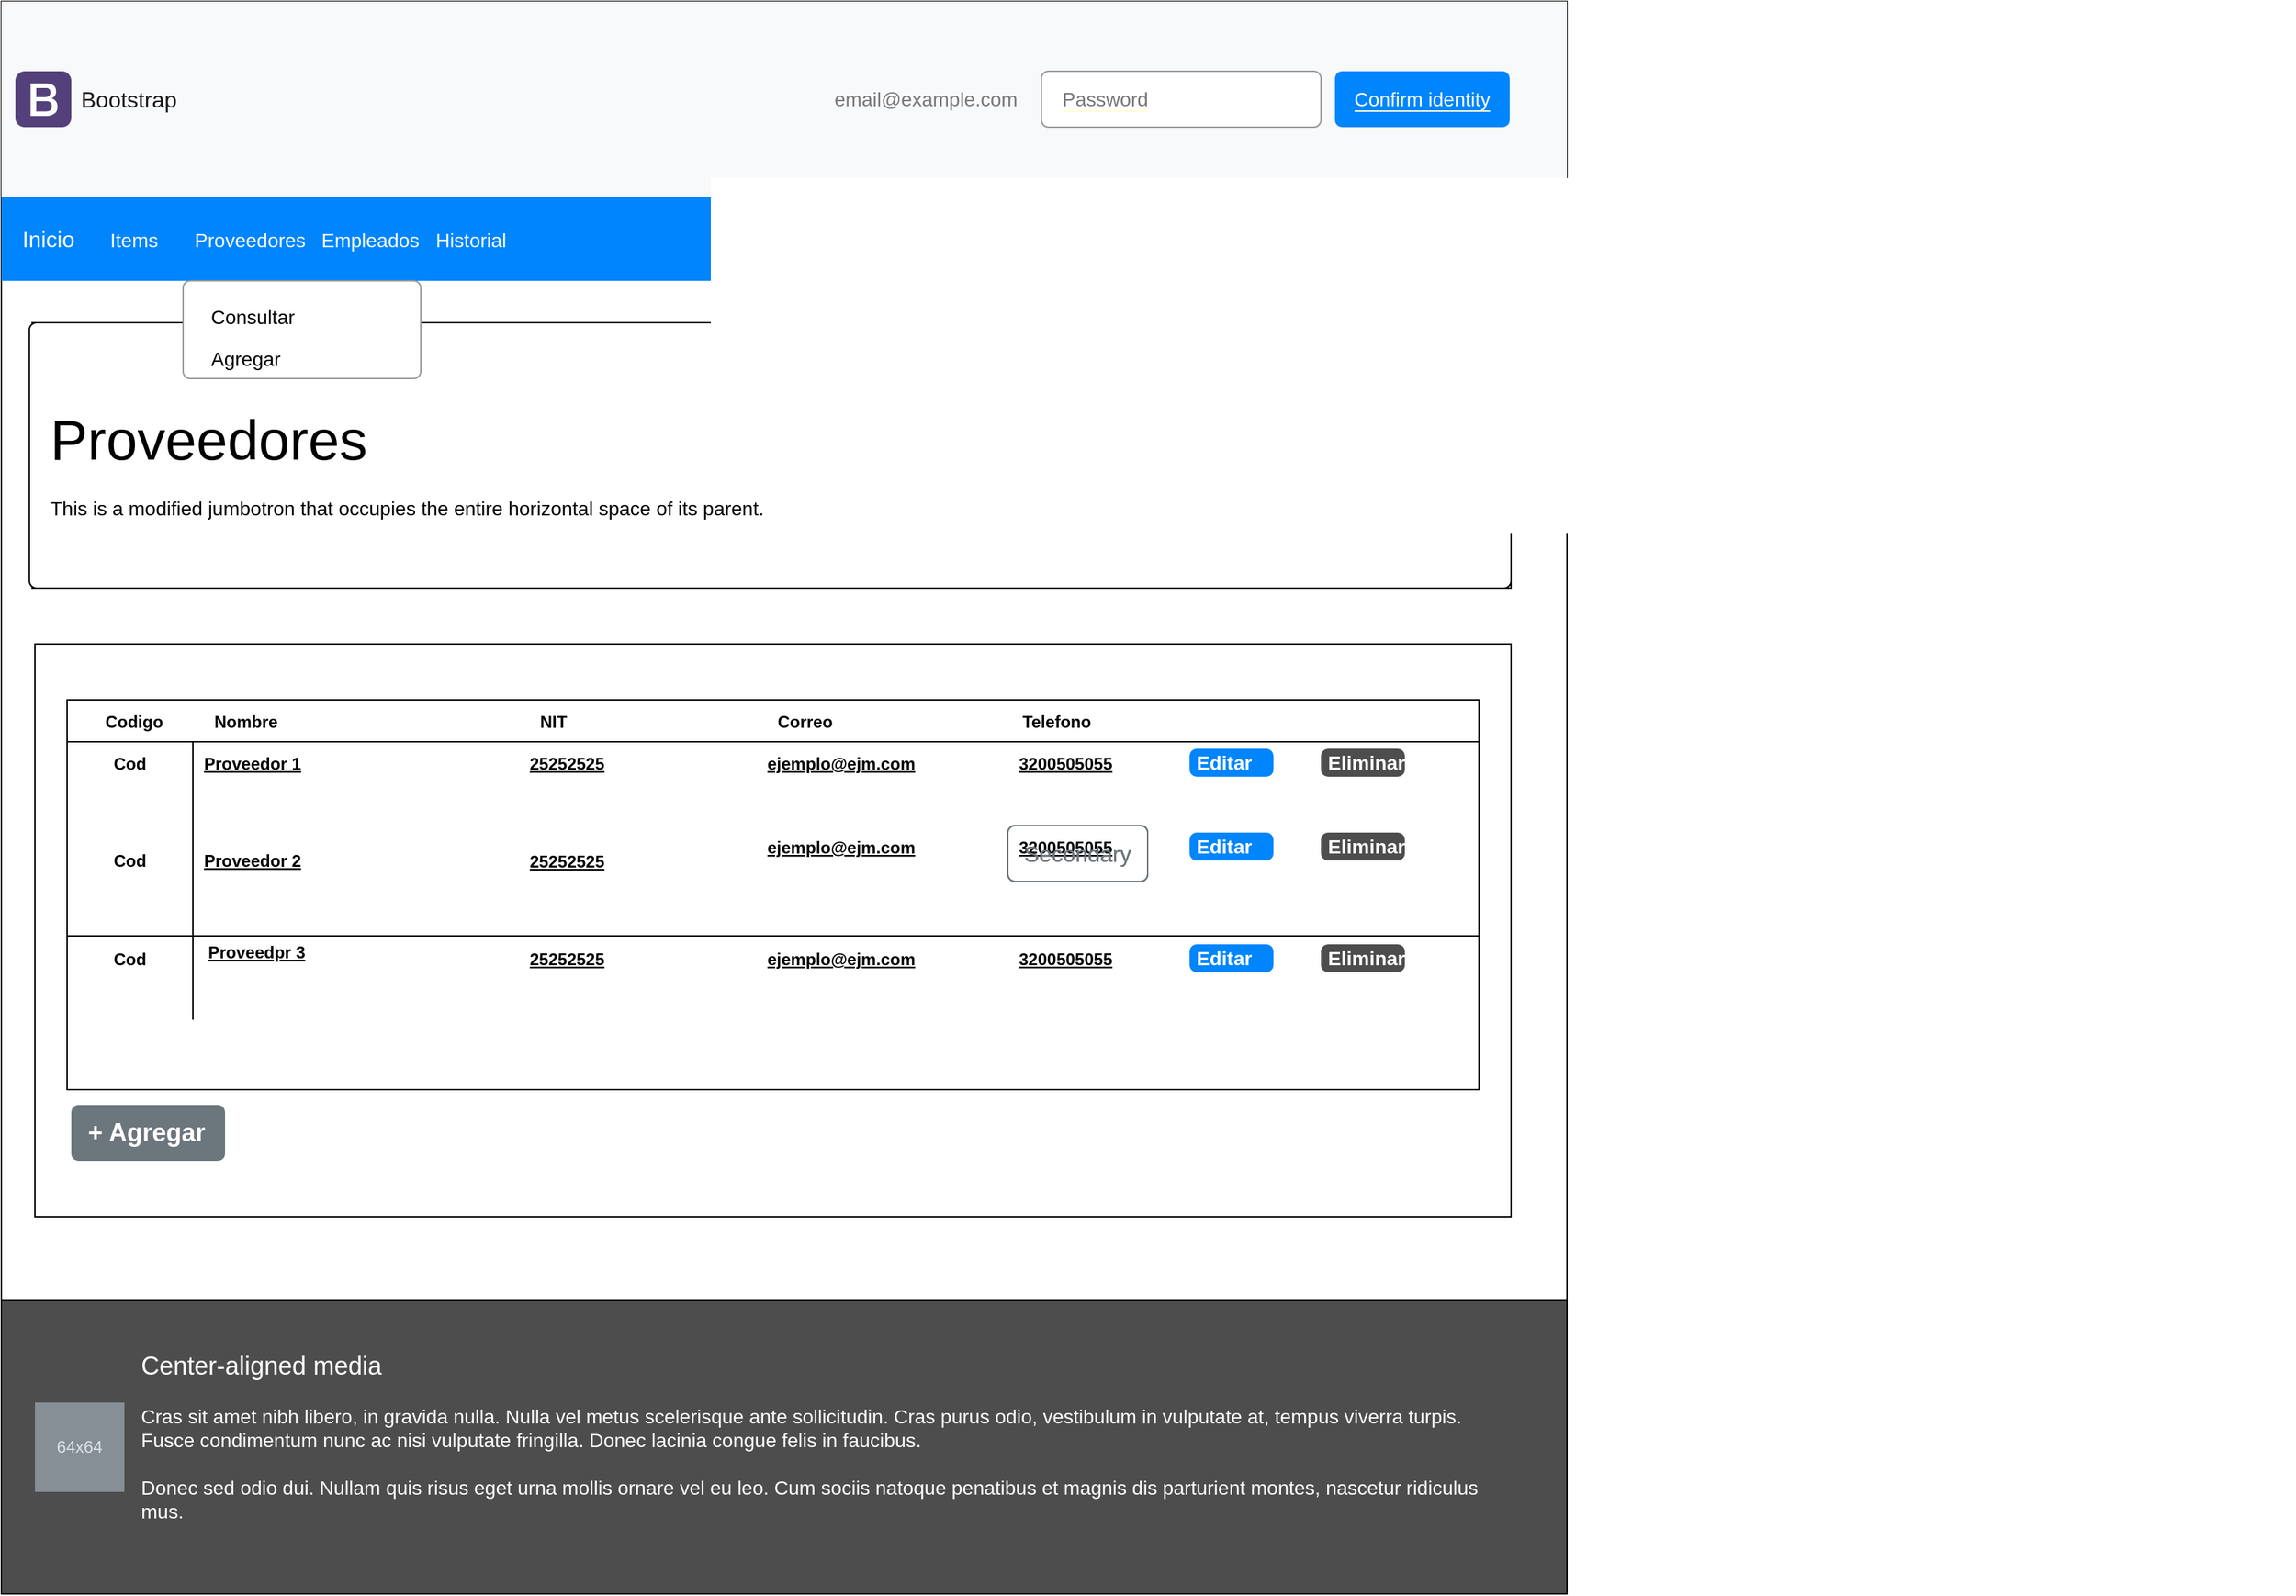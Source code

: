 <mxfile version="20.2.7" type="github">
  <diagram name="Page-1" id="c9db0220-8083-56f3-ca83-edcdcd058819">
    <mxGraphModel dx="868" dy="460" grid="1" gridSize="10" guides="1" tooltips="1" connect="1" arrows="1" fold="1" page="1" pageScale="1.5" pageWidth="826" pageHeight="1169" background="none" math="0" shadow="0">
      <root>
        <mxCell id="0" style=";html=1;" />
        <mxCell id="1" style=";html=1;" parent="0" />
        <mxCell id="CzayqD42HPKcdpD6ieUK-1" value="" style="rounded=0;whiteSpace=wrap;html=1;" parent="1" vertex="1">
          <mxGeometry x="40" y="20" width="1120" height="1120" as="geometry" />
        </mxCell>
        <mxCell id="CzayqD42HPKcdpD6ieUK-2" value="" style="rounded=0;whiteSpace=wrap;html=1;" parent="1" vertex="1">
          <mxGeometry x="40" y="40" width="1120" height="120" as="geometry" />
        </mxCell>
        <mxCell id="CzayqD42HPKcdpD6ieUK-4" value="Inicio" style="html=1;shadow=0;dashed=0;fillColor=#0085FC;strokeColor=none;fontSize=16;fontColor=#FFFFFF;align=left;spacing=15;" parent="1" vertex="1">
          <mxGeometry x="40" y="160" width="1120" height="60" as="geometry" />
        </mxCell>
        <mxCell id="CzayqD42HPKcdpD6ieUK-5" value="Items" style="fillColor=none;strokeColor=none;fontSize=14;fontColor=#ffffff;align=center;" parent="CzayqD42HPKcdpD6ieUK-4" vertex="1">
          <mxGeometry width="70" height="40" relative="1" as="geometry">
            <mxPoint x="60" y="10" as="offset" />
          </mxGeometry>
        </mxCell>
        <mxCell id="CzayqD42HPKcdpD6ieUK-6" value="Proveedores" style="fillColor=none;strokeColor=none;fontSize=14;fontColor=#FFFFFF;align=center;" parent="CzayqD42HPKcdpD6ieUK-4" vertex="1">
          <mxGeometry width="70" height="40" relative="1" as="geometry">
            <mxPoint x="143" y="10" as="offset" />
          </mxGeometry>
        </mxCell>
        <mxCell id="CzayqD42HPKcdpD6ieUK-7" value="Empleados" style="fillColor=none;strokeColor=none;fontSize=14;fontColor=#FFFFFF;align=center;spacingRight=0;" parent="CzayqD42HPKcdpD6ieUK-4" vertex="1">
          <mxGeometry width="80" height="40" relative="1" as="geometry">
            <mxPoint x="224" y="10" as="offset" />
          </mxGeometry>
        </mxCell>
        <mxCell id="CzayqD42HPKcdpD6ieUK-8" value="Historial" style="fillColor=none;strokeColor=none;fontSize=14;fontColor=#FFFFFF;align=center;" parent="CzayqD42HPKcdpD6ieUK-4" vertex="1">
          <mxGeometry width="80" height="40" relative="1" as="geometry">
            <mxPoint x="296" y="10" as="offset" />
          </mxGeometry>
        </mxCell>
        <mxCell id="CzayqD42HPKcdpD6ieUK-9" value="" style="rounded=0;whiteSpace=wrap;html=1;fontColor=#000000;fontSize=51;" parent="1" vertex="1">
          <mxGeometry x="62" y="250" width="1058" height="190" as="geometry" />
        </mxCell>
        <mxCell id="CzayqD42HPKcdpD6ieUK-10" value="" style="rounded=0;whiteSpace=wrap;html=1;fontSize=51;fontColor=#000000;" parent="1" vertex="1">
          <mxGeometry x="64" y="480" width="1056" height="410" as="geometry" />
        </mxCell>
        <mxCell id="CzayqD42HPKcdpD6ieUK-11" value="" style="rounded=0;whiteSpace=wrap;html=1;fontSize=51;fontColor=#000000;fillStyle=auto;fillColor=#4D4D4D;" parent="1" vertex="1">
          <mxGeometry x="40" y="950" width="1120" height="210" as="geometry" />
        </mxCell>
        <mxCell id="arGuOmY1OhzPTYsuh53o-4" value="Bootstrap" style="html=1;shadow=0;dashed=0;fillColor=#F8F9FA;strokeColor=none;fontSize=16;fontColor=#181819;align=left;spacing=2;spacingLeft=55;" parent="1" vertex="1">
          <mxGeometry x="40" y="20" width="1120" height="140" as="geometry" />
        </mxCell>
        <mxCell id="arGuOmY1OhzPTYsuh53o-5" value="" style="html=1;shadow=0;dashed=0;shape=mxgraph.bootstrap.logo;fillColor=#54407A;strokeColor=none;sketch=0;" parent="arGuOmY1OhzPTYsuh53o-4" vertex="1">
          <mxGeometry width="40" height="40" relative="1" as="geometry">
            <mxPoint x="10" y="50" as="offset" />
          </mxGeometry>
        </mxCell>
        <mxCell id="arGuOmY1OhzPTYsuh53o-18" value="email@example.com" style="strokeColor=none;fillColor=none;fontColor=#777777;whiteSpace=wrap;align=left;verticalAlign=middle;fontStyle=0;fontSize=14;labelBackgroundColor=none;" parent="arGuOmY1OhzPTYsuh53o-4" vertex="1">
          <mxGeometry x="594" y="50" width="150" height="40" as="geometry" />
        </mxCell>
        <mxCell id="arGuOmY1OhzPTYsuh53o-19" value="&lt;span style=&quot;background-color: rgb(255, 255, 255);&quot;&gt;Password&lt;/span&gt;" style="html=1;shadow=0;dashed=0;shape=mxgraph.bootstrap.rrect;rSize=5;strokeColor=#999999;fillColor=#ffffff;fontColor=#777777;whiteSpace=wrap;align=left;verticalAlign=middle;fontStyle=0;fontSize=14;spacing=15;labelBackgroundColor=#FFFFCC;" parent="arGuOmY1OhzPTYsuh53o-4" vertex="1">
          <mxGeometry x="744" y="50" width="200" height="40" as="geometry" />
        </mxCell>
        <mxCell id="arGuOmY1OhzPTYsuh53o-20" value="&lt;span style=&quot;background-color: rgb(0, 133, 252);&quot;&gt;Confirm identity&lt;/span&gt;" style="html=1;shadow=0;dashed=0;shape=mxgraph.bootstrap.rrect;rSize=5;strokeColor=none;fillColor=#0085FC;fontColor=#ffffff;whiteSpace=wrap;align=center;verticalAlign=middle;fontStyle=0;fontSize=14;spacing=14;labelBackgroundColor=#FFFFCC;" parent="arGuOmY1OhzPTYsuh53o-4" vertex="1">
          <mxGeometry x="954" y="50" width="125" height="40" as="geometry" />
        </mxCell>
        <mxCell id="arGuOmY1OhzPTYsuh53o-6" value="&lt;span style=&quot;font-size: 40px;&quot;&gt;Proveedores&lt;/span&gt;&lt;br&gt;&lt;br&gt;This is a modified jumbotron that occupies the entire horizontal space of its parent." style="html=1;shadow=0;dashed=0;shape=mxgraph.bootstrap.rrect;rSize=5;html=1;whiteSpace=wrap;align=left;spacing=15;fontSize=14;verticalAlign=top;spacingTop=40;" parent="1" vertex="1">
          <mxGeometry x="60" y="250" width="1060" height="190" as="geometry" />
        </mxCell>
        <mxCell id="arGuOmY1OhzPTYsuh53o-23" value="" style="html=1;shadow=0;dashed=0;shape=mxgraph.bootstrap.rrect;rSize=5;fillColor=#ffffff;strokeColor=#999999;" parent="1" vertex="1">
          <mxGeometry x="170" y="220" width="170" height="70" as="geometry" />
        </mxCell>
        <mxCell id="arGuOmY1OhzPTYsuh53o-24" value="Consultar" style="fillColor=none;strokeColor=none;align=left;spacing=20;fontSize=14;" parent="arGuOmY1OhzPTYsuh53o-23" vertex="1">
          <mxGeometry width="170" height="30" relative="1" as="geometry">
            <mxPoint y="10" as="offset" />
          </mxGeometry>
        </mxCell>
        <mxCell id="arGuOmY1OhzPTYsuh53o-25" value="Agregar" style="fillColor=none;strokeColor=none;align=left;spacing=20;fontSize=14;" parent="arGuOmY1OhzPTYsuh53o-23" vertex="1">
          <mxGeometry width="170" height="30" relative="1" as="geometry">
            <mxPoint y="40" as="offset" />
          </mxGeometry>
        </mxCell>
        <mxCell id="arGuOmY1OhzPTYsuh53o-45" value="64x64" style="strokeColor=none;html=1;whiteSpace=wrap;fillColor=#868E96;fontColor=#DEE2E6;fillStyle=auto;" parent="1" vertex="1">
          <mxGeometry x="64" y="1023" width="64" height="64" as="geometry" />
        </mxCell>
        <mxCell id="arGuOmY1OhzPTYsuh53o-46" value="&lt;font color=&quot;#ffffff&quot;&gt;&lt;font style=&quot;font-size: 18px&quot;&gt;Center-aligned media&lt;/font&gt;&lt;br&gt;&lt;br&gt;Cras sit amet nibh libero, in gravida nulla. Nulla vel metus scelerisque ante sollicitudin. Cras purus odio, vestibulum in vulputate at, tempus viverra turpis. Fusce condimentum nunc ac nisi vulputate fringilla. Donec lacinia congue felis in faucibus.&lt;br&gt;&lt;br&gt;Donec sed odio dui. Nullam quis risus eget urna mollis ornare vel eu leo. Cum sociis natoque penatibus et magnis dis parturient montes, nascetur ridiculus mus.&lt;/font&gt;" style="strokeColor=none;fillColor=none;fontColor=#000000;perimeter=none;whiteSpace=wrap;resizeWidth=1;align=left;spacing=2;fontSize=14;verticalAlign=top;html=1;fillStyle=auto;" parent="1" vertex="1">
          <mxGeometry x="138" y="980" width="982" height="150" as="geometry" />
        </mxCell>
        <mxCell id="arGuOmY1OhzPTYsuh53o-79" value="" style="shape=table;startSize=30;container=1;collapsible=1;childLayout=tableLayout;fixedRows=1;rowLines=0;fontStyle=1;align=center;resizeLast=1;" parent="1" vertex="1">
          <mxGeometry x="87" y="520" width="1010" height="279" as="geometry" />
        </mxCell>
        <mxCell id="arGuOmY1OhzPTYsuh53o-80" value="" style="shape=tableRow;horizontal=0;startSize=0;swimlaneHead=0;swimlaneBody=0;fillColor=none;collapsible=0;dropTarget=0;points=[[0,0.5],[1,0.5]];portConstraint=eastwest;top=0;left=0;right=0;bottom=0;" parent="arGuOmY1OhzPTYsuh53o-79" vertex="1">
          <mxGeometry y="30" width="1010" height="30" as="geometry" />
        </mxCell>
        <mxCell id="arGuOmY1OhzPTYsuh53o-81" value="Cod" style="shape=partialRectangle;connectable=0;fillColor=none;top=0;left=0;bottom=0;right=0;fontStyle=1;overflow=hidden;" parent="arGuOmY1OhzPTYsuh53o-80" vertex="1">
          <mxGeometry width="90" height="30" as="geometry">
            <mxRectangle width="90" height="30" as="alternateBounds" />
          </mxGeometry>
        </mxCell>
        <mxCell id="arGuOmY1OhzPTYsuh53o-82" value="Proveedor 1" style="shape=partialRectangle;connectable=0;fillColor=none;top=0;left=0;bottom=0;right=0;align=left;spacingLeft=6;fontStyle=5;overflow=hidden;" parent="arGuOmY1OhzPTYsuh53o-80" vertex="1">
          <mxGeometry x="90" width="920" height="30" as="geometry">
            <mxRectangle width="920" height="30" as="alternateBounds" />
          </mxGeometry>
        </mxCell>
        <mxCell id="arGuOmY1OhzPTYsuh53o-83" value="" style="shape=tableRow;horizontal=0;startSize=0;swimlaneHead=0;swimlaneBody=0;fillColor=none;collapsible=0;dropTarget=0;points=[[0,0.5],[1,0.5]];portConstraint=eastwest;top=0;left=0;right=0;bottom=1;" parent="arGuOmY1OhzPTYsuh53o-79" vertex="1">
          <mxGeometry y="60" width="1010" height="109" as="geometry" />
        </mxCell>
        <mxCell id="arGuOmY1OhzPTYsuh53o-84" value="Cod" style="shape=partialRectangle;connectable=0;fillColor=none;top=0;left=0;bottom=0;right=0;fontStyle=1;overflow=hidden;" parent="arGuOmY1OhzPTYsuh53o-83" vertex="1">
          <mxGeometry width="90" height="109" as="geometry">
            <mxRectangle width="90" height="109" as="alternateBounds" />
          </mxGeometry>
        </mxCell>
        <mxCell id="arGuOmY1OhzPTYsuh53o-85" value="Proveedor 2" style="shape=partialRectangle;connectable=0;fillColor=none;top=0;left=0;bottom=0;right=0;align=left;spacingLeft=6;fontStyle=5;overflow=hidden;" parent="arGuOmY1OhzPTYsuh53o-83" vertex="1">
          <mxGeometry x="90" width="920" height="109" as="geometry">
            <mxRectangle width="920" height="109" as="alternateBounds" />
          </mxGeometry>
        </mxCell>
        <mxCell id="arGuOmY1OhzPTYsuh53o-86" value="" style="shape=tableRow;horizontal=0;startSize=0;swimlaneHead=0;swimlaneBody=0;fillColor=none;collapsible=0;dropTarget=0;points=[[0,0.5],[1,0.5]];portConstraint=eastwest;top=0;left=0;right=0;bottom=0;" parent="arGuOmY1OhzPTYsuh53o-79" vertex="1">
          <mxGeometry y="169" width="1010" height="30" as="geometry" />
        </mxCell>
        <mxCell id="arGuOmY1OhzPTYsuh53o-87" value="" style="shape=partialRectangle;connectable=0;fillColor=none;top=0;left=0;bottom=0;right=0;editable=1;overflow=hidden;" parent="arGuOmY1OhzPTYsuh53o-86" vertex="1">
          <mxGeometry width="90" height="30" as="geometry">
            <mxRectangle width="90" height="30" as="alternateBounds" />
          </mxGeometry>
        </mxCell>
        <mxCell id="arGuOmY1OhzPTYsuh53o-88" value="" style="shape=partialRectangle;connectable=0;fillColor=none;top=0;left=0;bottom=0;right=0;align=left;spacingLeft=6;overflow=hidden;" parent="arGuOmY1OhzPTYsuh53o-86" vertex="1">
          <mxGeometry x="90" width="920" height="30" as="geometry">
            <mxRectangle width="920" height="30" as="alternateBounds" />
          </mxGeometry>
        </mxCell>
        <mxCell id="arGuOmY1OhzPTYsuh53o-89" value="" style="shape=tableRow;horizontal=0;startSize=0;swimlaneHead=0;swimlaneBody=0;fillColor=none;collapsible=0;dropTarget=0;points=[[0,0.5],[1,0.5]];portConstraint=eastwest;top=0;left=0;right=0;bottom=0;" parent="arGuOmY1OhzPTYsuh53o-79" vertex="1">
          <mxGeometry y="199" width="1010" height="30" as="geometry" />
        </mxCell>
        <mxCell id="arGuOmY1OhzPTYsuh53o-90" value="" style="shape=partialRectangle;connectable=0;fillColor=none;top=0;left=0;bottom=0;right=0;editable=1;overflow=hidden;" parent="arGuOmY1OhzPTYsuh53o-89" vertex="1">
          <mxGeometry width="90" height="30" as="geometry">
            <mxRectangle width="90" height="30" as="alternateBounds" />
          </mxGeometry>
        </mxCell>
        <mxCell id="arGuOmY1OhzPTYsuh53o-91" value="" style="shape=partialRectangle;connectable=0;fillColor=none;top=0;left=0;bottom=0;right=0;align=left;spacingLeft=6;overflow=hidden;" parent="arGuOmY1OhzPTYsuh53o-89" vertex="1">
          <mxGeometry x="90" width="920" height="30" as="geometry">
            <mxRectangle width="920" height="30" as="alternateBounds" />
          </mxGeometry>
        </mxCell>
        <mxCell id="arGuOmY1OhzPTYsuh53o-92" value="Codigo" style="shape=partialRectangle;connectable=0;fillColor=none;top=0;left=0;bottom=0;right=0;fontStyle=1;overflow=hidden;" parent="1" vertex="1">
          <mxGeometry x="90" y="520" width="90" height="30" as="geometry">
            <mxRectangle width="90" height="30" as="alternateBounds" />
          </mxGeometry>
        </mxCell>
        <mxCell id="arGuOmY1OhzPTYsuh53o-93" value="Nombre" style="shape=partialRectangle;connectable=0;fillColor=none;top=0;left=0;bottom=0;right=0;fontStyle=1;overflow=hidden;" parent="1" vertex="1">
          <mxGeometry x="170" y="520" width="90" height="30" as="geometry">
            <mxRectangle width="90" height="30" as="alternateBounds" />
          </mxGeometry>
        </mxCell>
        <mxCell id="arGuOmY1OhzPTYsuh53o-94" value="NIT" style="shape=partialRectangle;connectable=0;fillColor=none;top=0;left=0;bottom=0;right=0;fontStyle=1;overflow=hidden;" parent="1" vertex="1">
          <mxGeometry x="390" y="520" width="90" height="30" as="geometry">
            <mxRectangle width="90" height="30" as="alternateBounds" />
          </mxGeometry>
        </mxCell>
        <mxCell id="arGuOmY1OhzPTYsuh53o-95" value="Correo" style="shape=partialRectangle;connectable=0;fillColor=none;top=0;left=0;bottom=0;right=0;fontStyle=1;overflow=hidden;" parent="1" vertex="1">
          <mxGeometry x="570" y="520" width="90" height="30" as="geometry">
            <mxRectangle width="90" height="30" as="alternateBounds" />
          </mxGeometry>
        </mxCell>
        <mxCell id="arGuOmY1OhzPTYsuh53o-96" value="Telefono" style="shape=partialRectangle;connectable=0;fillColor=none;top=0;left=0;bottom=0;right=0;fontStyle=1;overflow=hidden;" parent="1" vertex="1">
          <mxGeometry x="750" y="520" width="90" height="30" as="geometry">
            <mxRectangle width="90" height="30" as="alternateBounds" />
          </mxGeometry>
        </mxCell>
        <mxCell id="arGuOmY1OhzPTYsuh53o-97" value="25252525" style="shape=partialRectangle;connectable=0;fillColor=none;top=0;left=0;bottom=0;right=0;align=left;spacingLeft=6;fontStyle=5;overflow=hidden;" parent="1" vertex="1">
          <mxGeometry x="410" y="550" width="920" height="30" as="geometry">
            <mxRectangle width="920" height="30" as="alternateBounds" />
          </mxGeometry>
        </mxCell>
        <mxCell id="arGuOmY1OhzPTYsuh53o-98" value="ejemplo@ejm.com" style="shape=partialRectangle;connectable=0;fillColor=none;top=0;left=0;bottom=0;right=0;align=left;spacingLeft=6;fontStyle=5;overflow=hidden;" parent="1" vertex="1">
          <mxGeometry x="580" y="550" width="920" height="30" as="geometry">
            <mxRectangle width="920" height="30" as="alternateBounds" />
          </mxGeometry>
        </mxCell>
        <mxCell id="arGuOmY1OhzPTYsuh53o-99" value="3200505055" style="shape=partialRectangle;connectable=0;fillColor=none;top=0;left=0;bottom=0;right=0;align=left;spacingLeft=6;fontStyle=5;overflow=hidden;" parent="1" vertex="1">
          <mxGeometry x="760" y="550" width="920" height="30" as="geometry">
            <mxRectangle width="920" height="30" as="alternateBounds" />
          </mxGeometry>
        </mxCell>
        <mxCell id="arGuOmY1OhzPTYsuh53o-100" value="25252525" style="shape=partialRectangle;connectable=0;fillColor=none;top=0;left=0;bottom=0;right=0;align=left;spacingLeft=6;fontStyle=5;overflow=hidden;" parent="1" vertex="1">
          <mxGeometry x="410" y="620" width="920" height="30" as="geometry">
            <mxRectangle width="920" height="30" as="alternateBounds" />
          </mxGeometry>
        </mxCell>
        <mxCell id="arGuOmY1OhzPTYsuh53o-101" value="ejemplo@ejm.com" style="shape=partialRectangle;connectable=0;fillColor=none;top=0;left=0;bottom=0;right=0;align=left;spacingLeft=6;fontStyle=5;overflow=hidden;" parent="1" vertex="1">
          <mxGeometry x="580" y="610" width="920" height="30" as="geometry">
            <mxRectangle width="920" height="30" as="alternateBounds" />
          </mxGeometry>
        </mxCell>
        <mxCell id="arGuOmY1OhzPTYsuh53o-102" value="3200505055" style="shape=partialRectangle;connectable=0;fillColor=none;top=0;left=0;bottom=0;right=0;align=left;spacingLeft=6;fontStyle=5;overflow=hidden;" parent="1" vertex="1">
          <mxGeometry x="760" y="610" width="920" height="30" as="geometry">
            <mxRectangle width="920" height="30" as="alternateBounds" />
          </mxGeometry>
        </mxCell>
        <mxCell id="arGuOmY1OhzPTYsuh53o-103" value="Editar" style="html=1;shadow=0;dashed=0;shape=mxgraph.bootstrap.rrect;rSize=5;strokeColor=none;strokeWidth=1;fillColor=#0085FC;fontColor=#FFFFFF;whiteSpace=wrap;align=left;verticalAlign=middle;spacingLeft=0;fontStyle=1;fontSize=14;spacing=5;fillStyle=auto;" parent="1" vertex="1">
          <mxGeometry x="890" y="555" width="60" height="20" as="geometry" />
        </mxCell>
        <mxCell id="arGuOmY1OhzPTYsuh53o-105" value="Editar" style="html=1;shadow=0;dashed=0;shape=mxgraph.bootstrap.rrect;rSize=5;strokeColor=none;strokeWidth=1;fillColor=#0085FC;fontColor=#FFFFFF;whiteSpace=wrap;align=left;verticalAlign=middle;spacingLeft=0;fontStyle=1;fontSize=14;spacing=5;fillStyle=auto;" parent="1" vertex="1">
          <mxGeometry x="890" y="615" width="60" height="20" as="geometry" />
        </mxCell>
        <mxCell id="arGuOmY1OhzPTYsuh53o-107" value="Eliminar" style="html=1;shadow=0;dashed=0;shape=mxgraph.bootstrap.rrect;rSize=5;strokeColor=none;strokeWidth=1;fillColor=#4D4D4D;fontColor=#FFFFFF;whiteSpace=wrap;align=left;verticalAlign=middle;spacingLeft=0;fontStyle=1;fontSize=14;spacing=5;fillStyle=auto;" parent="1" vertex="1">
          <mxGeometry x="984" y="555" width="60" height="20" as="geometry" />
        </mxCell>
        <mxCell id="arGuOmY1OhzPTYsuh53o-108" value="Eliminar" style="html=1;shadow=0;dashed=0;shape=mxgraph.bootstrap.rrect;rSize=5;strokeColor=none;strokeWidth=1;fillColor=#4D4D4D;fontColor=#FFFFFF;whiteSpace=wrap;align=left;verticalAlign=middle;spacingLeft=0;fontStyle=1;fontSize=14;spacing=5;fillStyle=auto;" parent="1" vertex="1">
          <mxGeometry x="984" y="615" width="60" height="20" as="geometry" />
        </mxCell>
        <mxCell id="arGuOmY1OhzPTYsuh53o-109" value="Cod" style="shape=partialRectangle;connectable=0;fillColor=none;top=0;left=0;bottom=0;right=0;fontStyle=1;overflow=hidden;" parent="1" vertex="1">
          <mxGeometry x="87" y="690" width="90" height="30" as="geometry">
            <mxRectangle width="90" height="30" as="alternateBounds" />
          </mxGeometry>
        </mxCell>
        <mxCell id="arGuOmY1OhzPTYsuh53o-110" value="25252525" style="shape=partialRectangle;connectable=0;fillColor=none;top=0;left=0;bottom=0;right=0;align=left;spacingLeft=6;fontStyle=5;overflow=hidden;" parent="1" vertex="1">
          <mxGeometry x="410" y="690" width="920" height="30" as="geometry">
            <mxRectangle width="920" height="30" as="alternateBounds" />
          </mxGeometry>
        </mxCell>
        <mxCell id="arGuOmY1OhzPTYsuh53o-111" value="ejemplo@ejm.com" style="shape=partialRectangle;connectable=0;fillColor=none;top=0;left=0;bottom=0;right=0;align=left;spacingLeft=6;fontStyle=5;overflow=hidden;" parent="1" vertex="1">
          <mxGeometry x="580" y="690" width="920" height="30" as="geometry">
            <mxRectangle width="920" height="30" as="alternateBounds" />
          </mxGeometry>
        </mxCell>
        <mxCell id="arGuOmY1OhzPTYsuh53o-112" value="3200505055" style="shape=partialRectangle;connectable=0;fillColor=none;top=0;left=0;bottom=0;right=0;align=left;spacingLeft=6;fontStyle=5;overflow=hidden;" parent="1" vertex="1">
          <mxGeometry x="760" y="690" width="920" height="30" as="geometry">
            <mxRectangle width="920" height="30" as="alternateBounds" />
          </mxGeometry>
        </mxCell>
        <mxCell id="arGuOmY1OhzPTYsuh53o-113" value="Editar" style="html=1;shadow=0;dashed=0;shape=mxgraph.bootstrap.rrect;rSize=5;strokeColor=none;strokeWidth=1;fillColor=#0085FC;fontColor=#FFFFFF;whiteSpace=wrap;align=left;verticalAlign=middle;spacingLeft=0;fontStyle=1;fontSize=14;spacing=5;fillStyle=auto;" parent="1" vertex="1">
          <mxGeometry x="890" y="695" width="60" height="20" as="geometry" />
        </mxCell>
        <mxCell id="arGuOmY1OhzPTYsuh53o-114" value="Eliminar" style="html=1;shadow=0;dashed=0;shape=mxgraph.bootstrap.rrect;rSize=5;strokeColor=none;strokeWidth=1;fillColor=#4D4D4D;fontColor=#FFFFFF;whiteSpace=wrap;align=left;verticalAlign=middle;spacingLeft=0;fontStyle=1;fontSize=14;spacing=5;fillStyle=auto;" parent="1" vertex="1">
          <mxGeometry x="984" y="695" width="60" height="20" as="geometry" />
        </mxCell>
        <mxCell id="arGuOmY1OhzPTYsuh53o-115" value="Proveedpr 3" style="shape=partialRectangle;connectable=0;fillColor=none;top=0;left=0;bottom=0;right=0;align=left;spacingLeft=6;fontStyle=5;overflow=hidden;" parent="1" vertex="1">
          <mxGeometry x="180" y="685" width="920" height="30" as="geometry">
            <mxRectangle width="920" height="30" as="alternateBounds" />
          </mxGeometry>
        </mxCell>
        <mxCell id="arGuOmY1OhzPTYsuh53o-119" value="+ Agregar" style="html=1;shadow=0;dashed=0;shape=mxgraph.bootstrap.rrect;rSize=5;strokeColor=none;strokeWidth=1;fillColor=#6C767D;fontColor=#FFFFFF;whiteSpace=wrap;align=left;verticalAlign=middle;spacingLeft=10;fontStyle=1;fontSize=18;fillStyle=auto;" parent="1" vertex="1">
          <mxGeometry x="90" y="810" width="110" height="40" as="geometry" />
        </mxCell>
        <mxCell id="arGuOmY1OhzPTYsuh53o-154" value="Secondary" style="html=1;shadow=0;dashed=0;shape=mxgraph.bootstrap.rrect;rSize=5;strokeColor=#6C767D;strokeWidth=1;fillColor=none;fontColor=#6C767D;whiteSpace=wrap;align=center;verticalAlign=middle;spacingLeft=0;fontStyle=0;fontSize=16;spacing=5;" parent="1" vertex="1">
          <mxGeometry x="760" y="610" width="100" height="40" as="geometry" />
        </mxCell>
        <mxCell id="arGuOmY1OhzPTYsuh53o-155" value="Secondary" style="html=1;shadow=0;dashed=0;shape=mxgraph.bootstrap.rrect;rSize=5;strokeColor=#6C767D;strokeWidth=1;fillColor=none;fontColor=#6C767D;whiteSpace=wrap;align=center;verticalAlign=middle;spacingLeft=0;fontStyle=0;fontSize=16;spacing=5;" parent="1" vertex="1">
          <mxGeometry x="760" y="610" width="100" height="40" as="geometry" />
        </mxCell>
      </root>
    </mxGraphModel>
  </diagram>
</mxfile>
